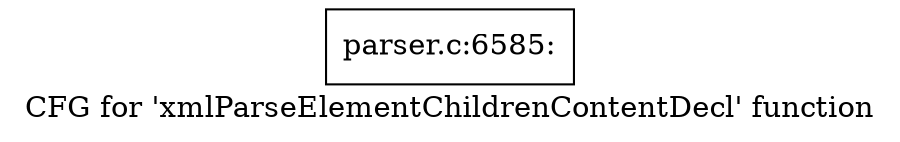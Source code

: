 digraph "CFG for 'xmlParseElementChildrenContentDecl' function" {
	label="CFG for 'xmlParseElementChildrenContentDecl' function";

	Node0x45c50d0 [shape=record,label="{parser.c:6585:}"];
}
